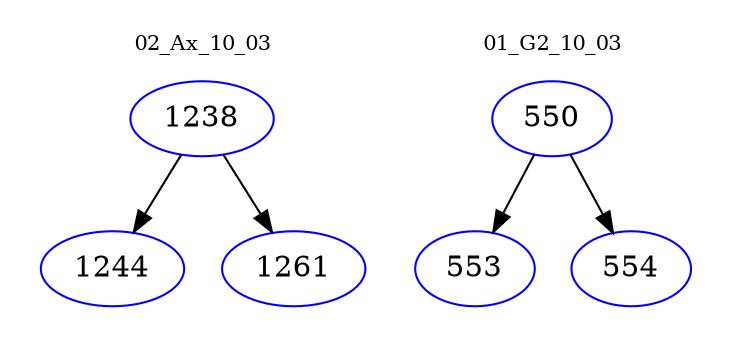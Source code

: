 digraph{
subgraph cluster_0 {
color = white
label = "02_Ax_10_03";
fontsize=10;
T0_1238 [label="1238", color="blue"]
T0_1238 -> T0_1244 [color="black"]
T0_1244 [label="1244", color="blue"]
T0_1238 -> T0_1261 [color="black"]
T0_1261 [label="1261", color="blue"]
}
subgraph cluster_1 {
color = white
label = "01_G2_10_03";
fontsize=10;
T1_550 [label="550", color="blue"]
T1_550 -> T1_553 [color="black"]
T1_553 [label="553", color="blue"]
T1_550 -> T1_554 [color="black"]
T1_554 [label="554", color="blue"]
}
}
